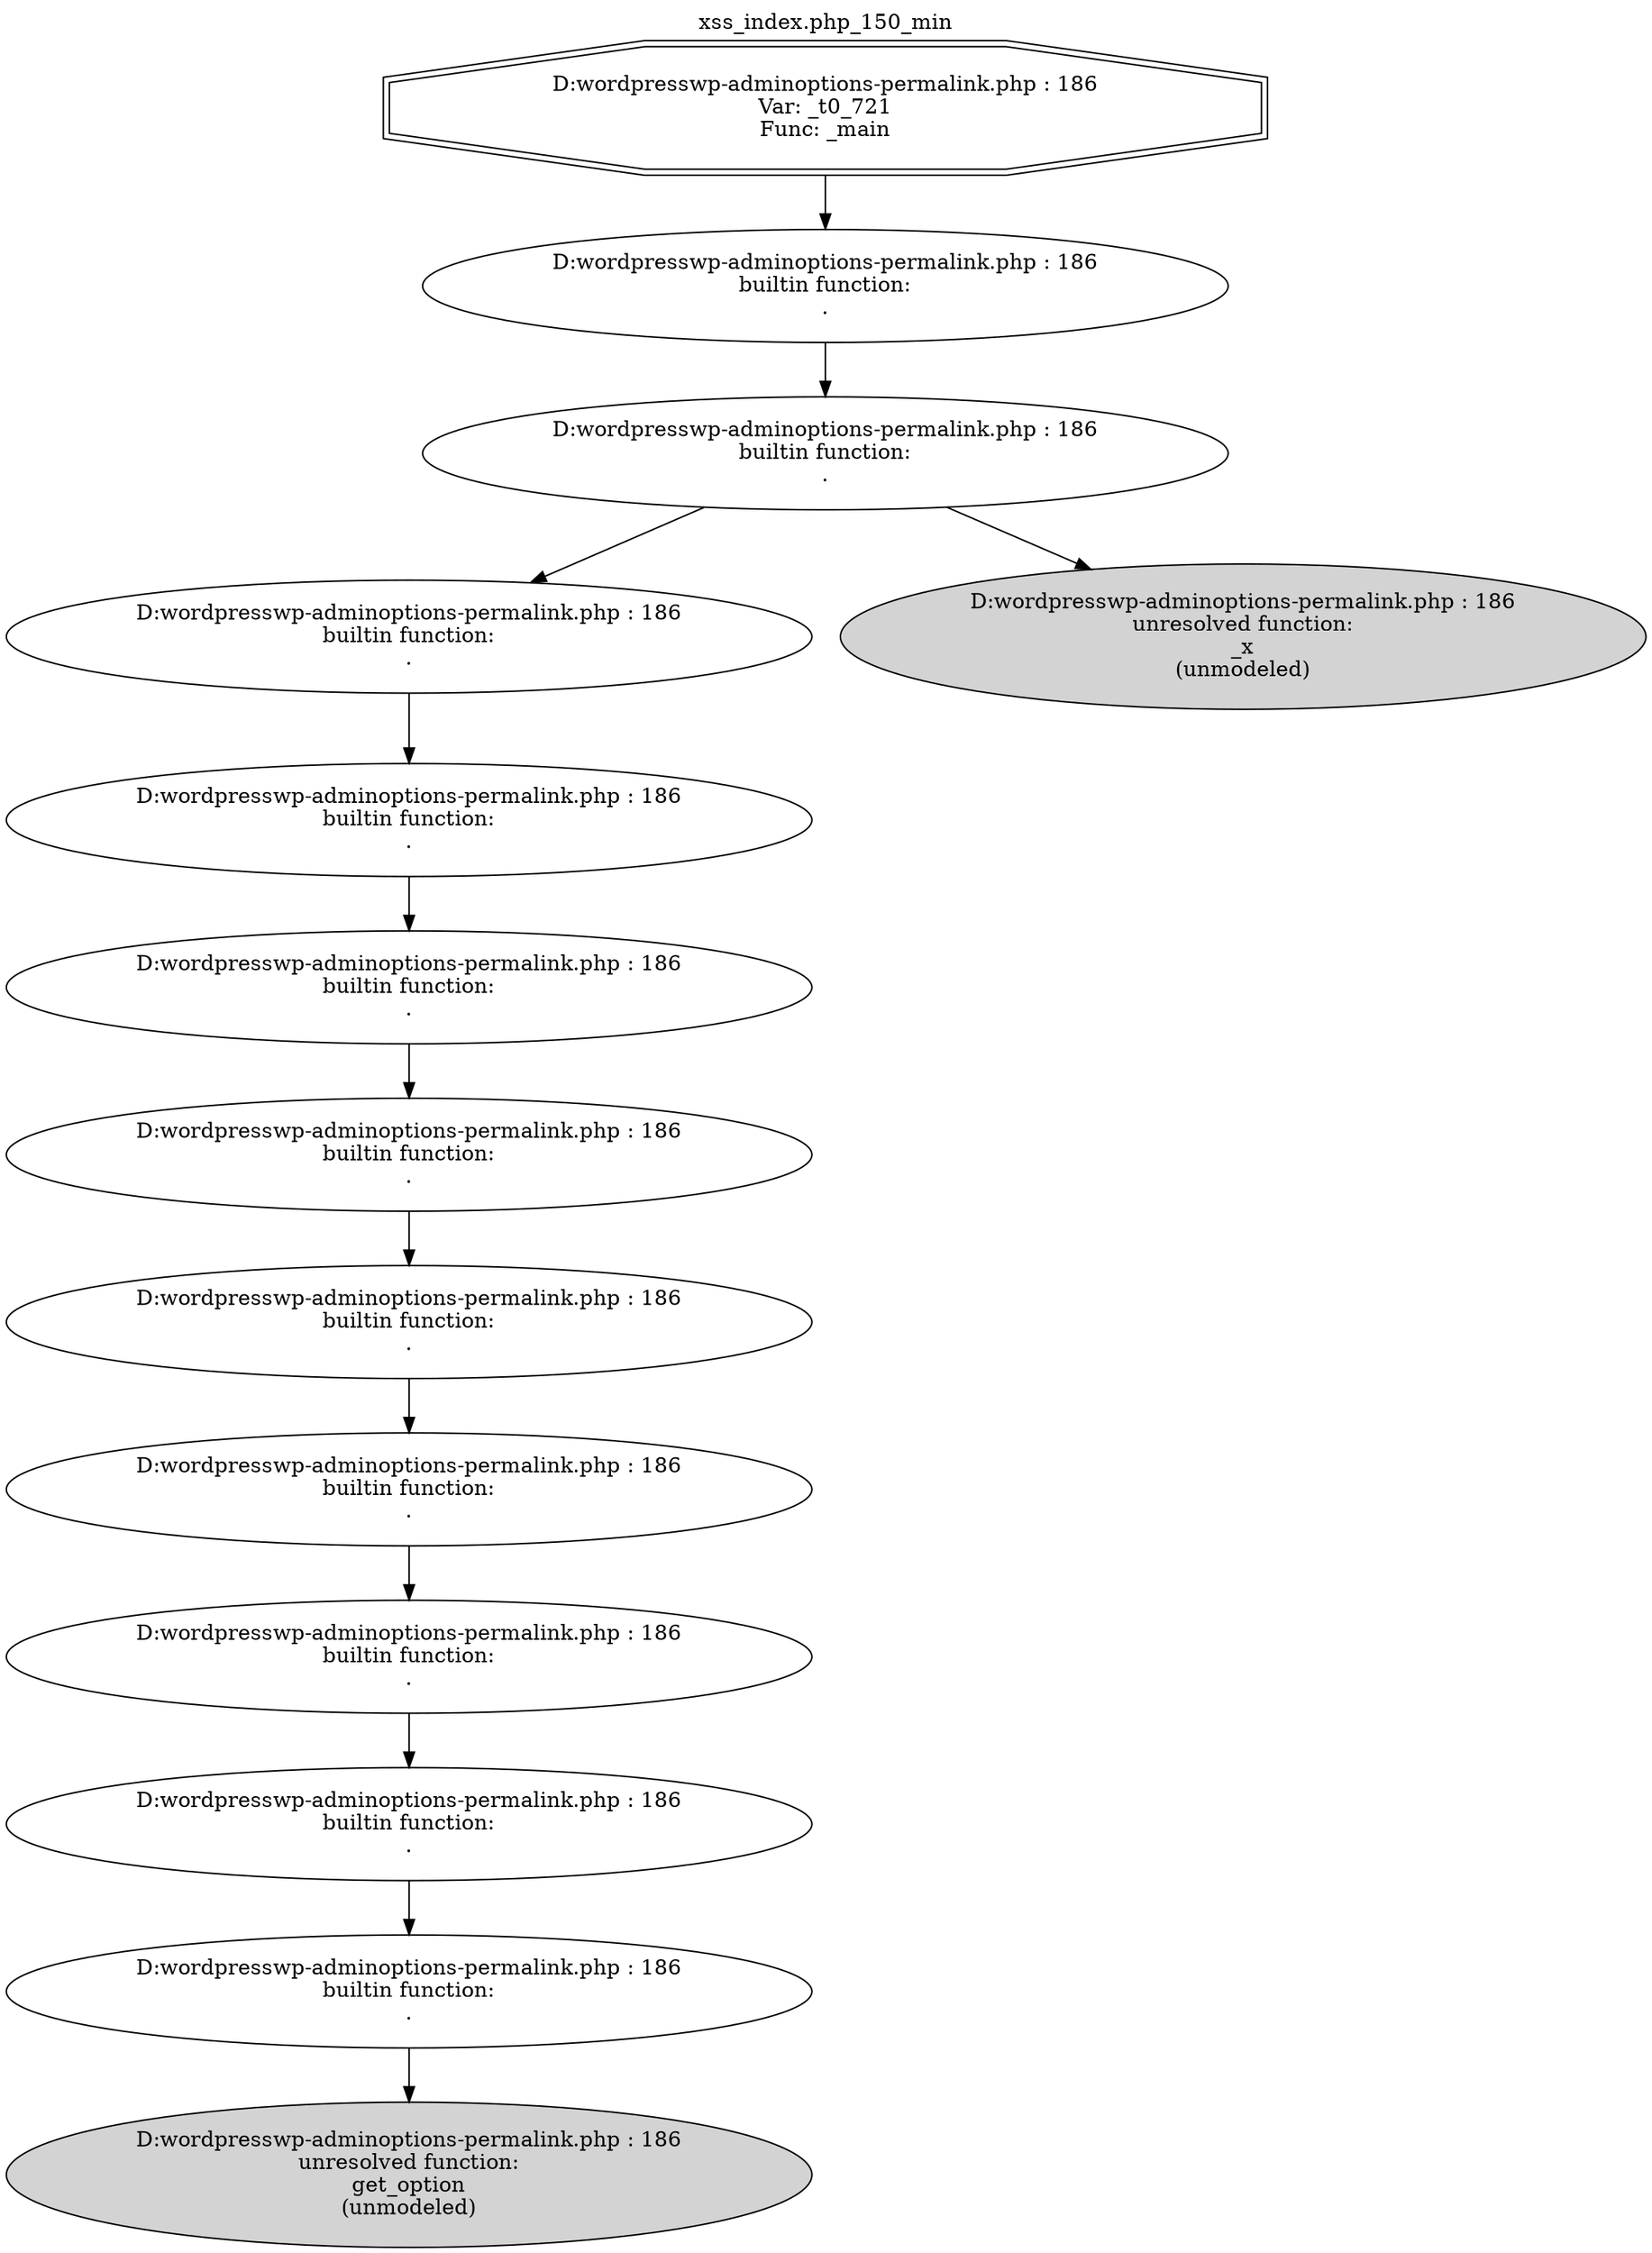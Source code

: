 digraph cfg {
  label="xss_index.php_150_min";
  labelloc=t;
  n1 [shape=doubleoctagon, label="D:\wordpress\wp-admin\options-permalink.php : 186\nVar: _t0_721\nFunc: _main\n"];
  n2 [shape=ellipse, label="D:\wordpress\wp-admin\options-permalink.php : 186\nbuiltin function:\n.\n"];
  n3 [shape=ellipse, label="D:\wordpress\wp-admin\options-permalink.php : 186\nbuiltin function:\n.\n"];
  n4 [shape=ellipse, label="D:\wordpress\wp-admin\options-permalink.php : 186\nbuiltin function:\n.\n"];
  n5 [shape=ellipse, label="D:\wordpress\wp-admin\options-permalink.php : 186\nbuiltin function:\n.\n"];
  n6 [shape=ellipse, label="D:\wordpress\wp-admin\options-permalink.php : 186\nbuiltin function:\n.\n"];
  n7 [shape=ellipse, label="D:\wordpress\wp-admin\options-permalink.php : 186\nbuiltin function:\n.\n"];
  n8 [shape=ellipse, label="D:\wordpress\wp-admin\options-permalink.php : 186\nbuiltin function:\n.\n"];
  n9 [shape=ellipse, label="D:\wordpress\wp-admin\options-permalink.php : 186\nbuiltin function:\n.\n"];
  n10 [shape=ellipse, label="D:\wordpress\wp-admin\options-permalink.php : 186\nbuiltin function:\n.\n"];
  n11 [shape=ellipse, label="D:\wordpress\wp-admin\options-permalink.php : 186\nbuiltin function:\n.\n"];
  n12 [shape=ellipse, label="D:\wordpress\wp-admin\options-permalink.php : 186\nbuiltin function:\n.\n"];
  n13 [shape=ellipse, label="D:\wordpress\wp-admin\options-permalink.php : 186\nunresolved function:\nget_option\n(unmodeled)\n",style=filled];
  n14 [shape=ellipse, label="D:\wordpress\wp-admin\options-permalink.php : 186\nunresolved function:\n_x\n(unmodeled)\n",style=filled];
  n1 -> n2;
  n2 -> n3;
  n3 -> n4;
  n3 -> n14;
  n4 -> n5;
  n5 -> n6;
  n6 -> n7;
  n7 -> n8;
  n8 -> n9;
  n9 -> n10;
  n10 -> n11;
  n11 -> n12;
  n12 -> n13;
}
